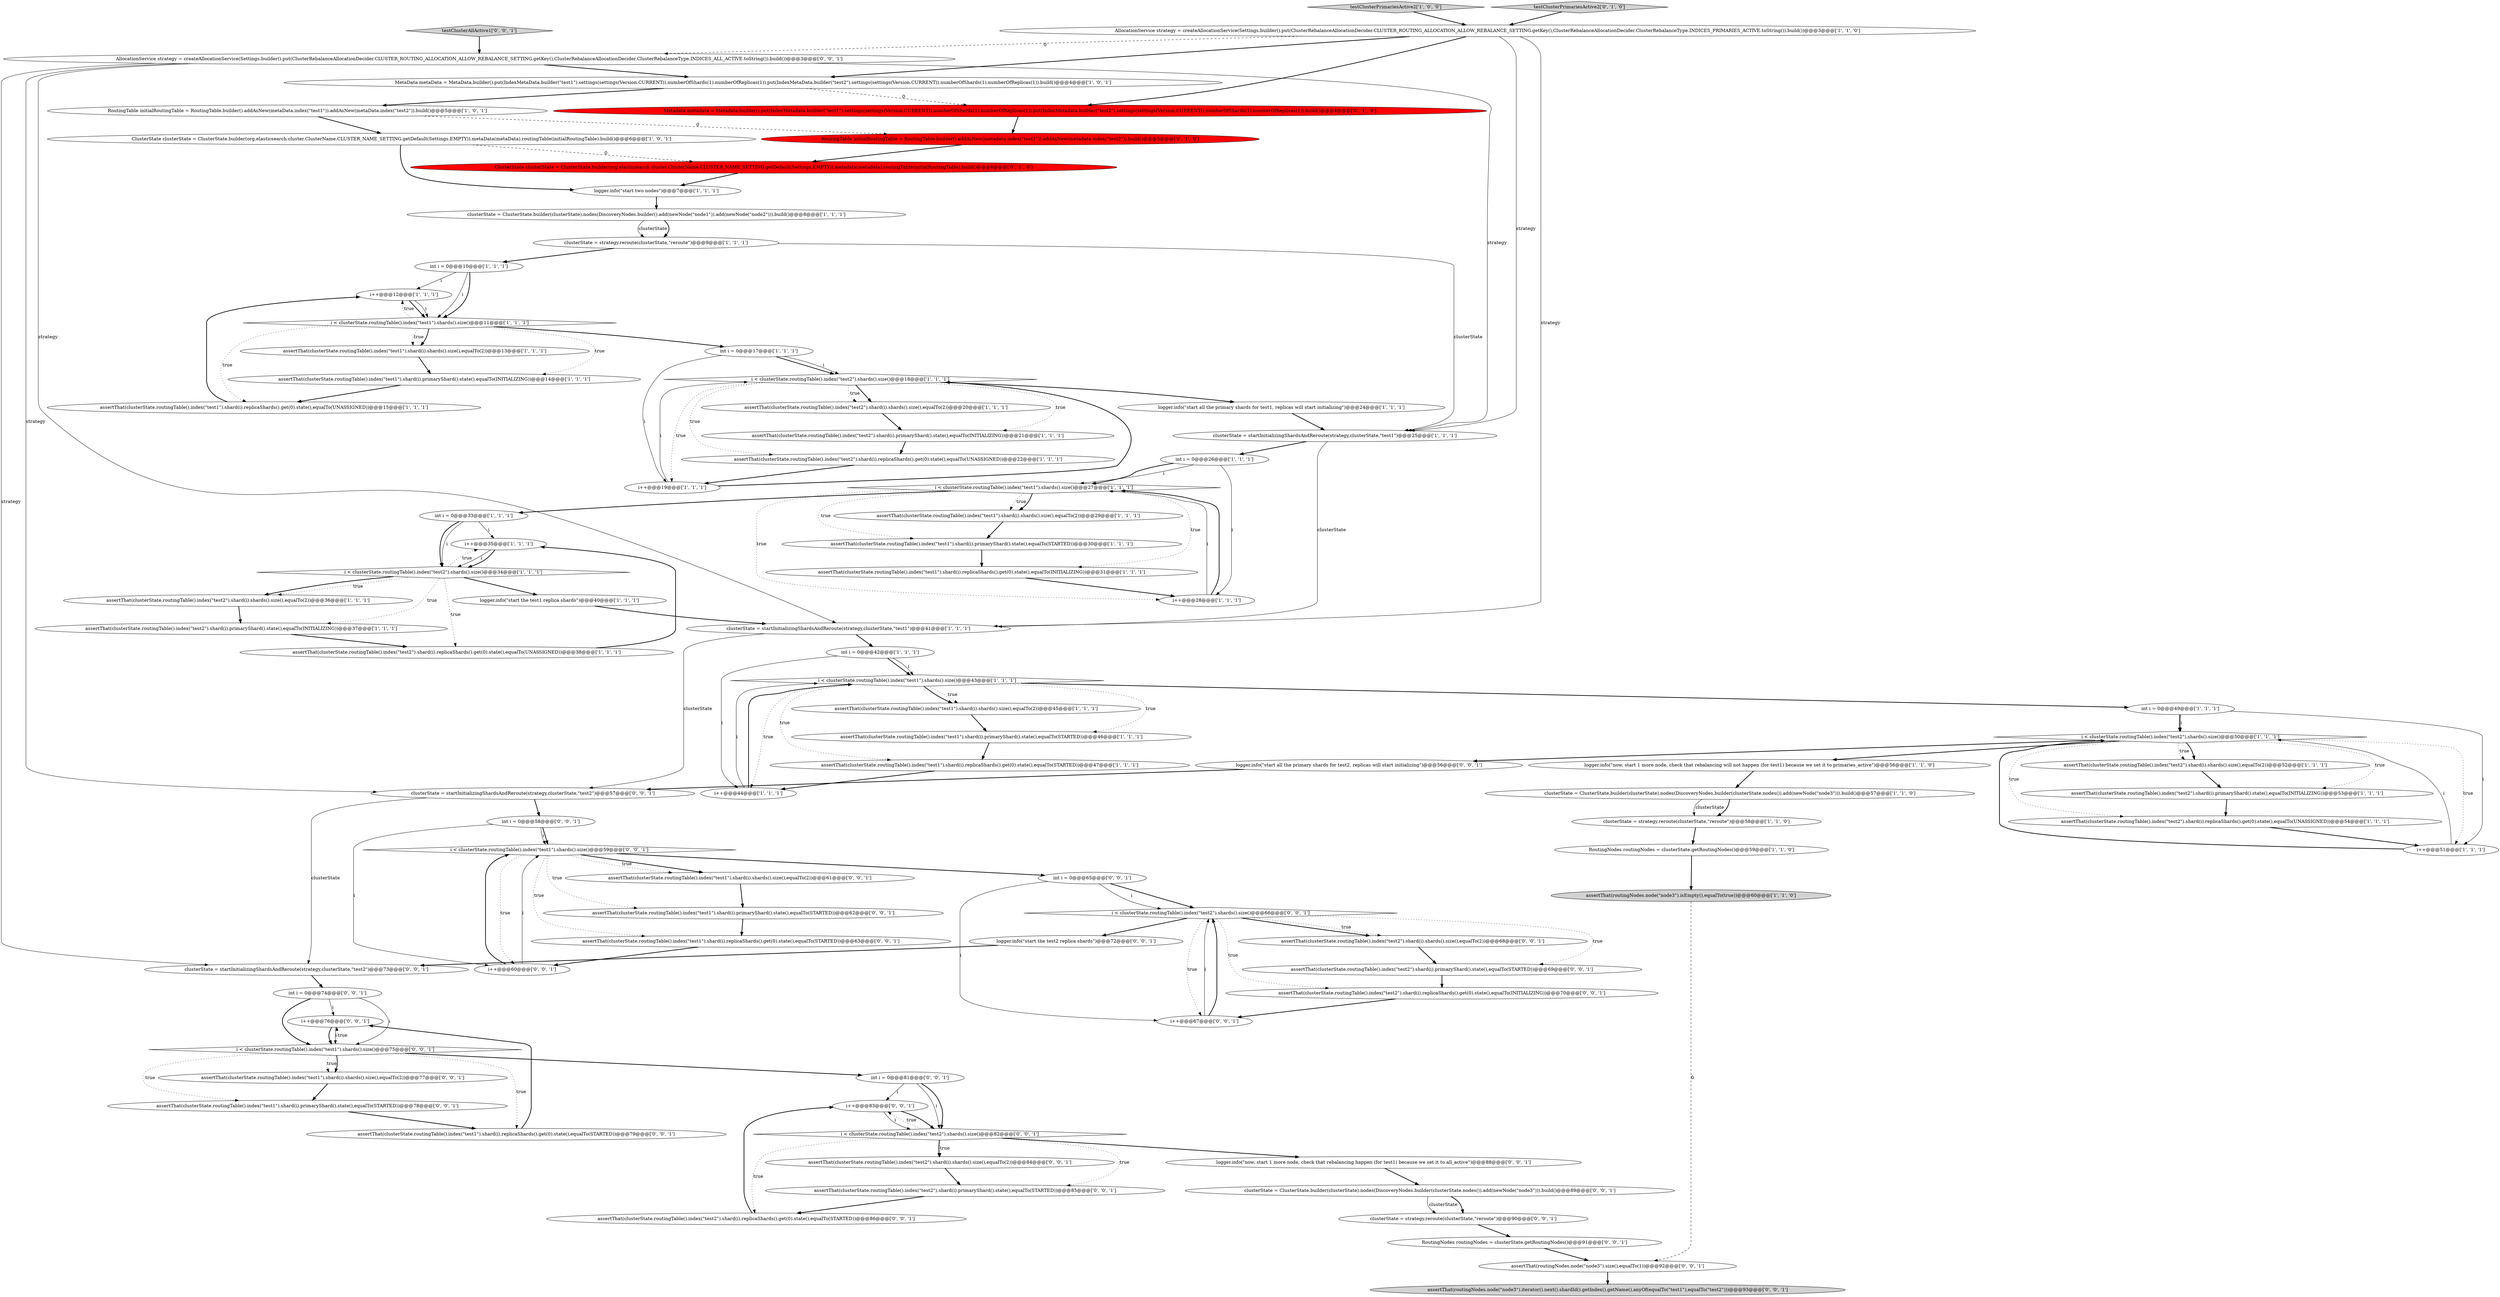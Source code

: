digraph {
53 [style = filled, label = "Metadata metadata = Metadata.builder().put(IndexMetadata.builder(\"test1\").settings(settings(Version.CURRENT)).numberOfShards(1).numberOfReplicas(1)).put(IndexMetadata.builder(\"test2\").settings(settings(Version.CURRENT)).numberOfShards(1).numberOfReplicas(1)).build()@@@4@@@['0', '1', '0']", fillcolor = red, shape = ellipse image = "AAA1AAABBB2BBB"];
92 [style = filled, label = "assertThat(routingNodes.node(\"node3\").iterator().next().shardId().getIndex().getName(),anyOf(equalTo(\"test1\"),equalTo(\"test2\")))@@@93@@@['0', '0', '1']", fillcolor = lightgray, shape = ellipse image = "AAA0AAABBB3BBB"];
11 [style = filled, label = "assertThat(clusterState.routingTable().index(\"test1\").shard(i).primaryShard().state(),equalTo(STARTED))@@@46@@@['1', '1', '1']", fillcolor = white, shape = ellipse image = "AAA0AAABBB1BBB"];
78 [style = filled, label = "assertThat(clusterState.routingTable().index(\"test1\").shard(i).primaryShard().state(),equalTo(STARTED))@@@62@@@['0', '0', '1']", fillcolor = white, shape = ellipse image = "AAA0AAABBB3BBB"];
1 [style = filled, label = "assertThat(clusterState.routingTable().index(\"test2\").shard(i).primaryShard().state(),equalTo(INITIALIZING))@@@37@@@['1', '1', '1']", fillcolor = white, shape = ellipse image = "AAA0AAABBB1BBB"];
51 [style = filled, label = "clusterState = strategy.reroute(clusterState,\"reroute\")@@@9@@@['1', '1', '1']", fillcolor = white, shape = ellipse image = "AAA0AAABBB1BBB"];
7 [style = filled, label = "assertThat(clusterState.routingTable().index(\"test1\").shard(i).replicaShards().get(0).state(),equalTo(UNASSIGNED))@@@15@@@['1', '1', '1']", fillcolor = white, shape = ellipse image = "AAA0AAABBB1BBB"];
22 [style = filled, label = "RoutingTable initialRoutingTable = RoutingTable.builder().addAsNew(metaData.index(\"test1\")).addAsNew(metaData.index(\"test2\")).build()@@@5@@@['1', '0', '1']", fillcolor = white, shape = ellipse image = "AAA0AAABBB1BBB"];
50 [style = filled, label = "logger.info(\"now, start 1 more node, check that rebalancing will not happen (for test1) because we set it to primaries_active\")@@@56@@@['1', '1', '0']", fillcolor = white, shape = ellipse image = "AAA0AAABBB1BBB"];
89 [style = filled, label = "assertThat(clusterState.routingTable().index(\"test1\").shard(i).shards().size(),equalTo(2))@@@77@@@['0', '0', '1']", fillcolor = white, shape = ellipse image = "AAA0AAABBB3BBB"];
16 [style = filled, label = "clusterState = startInitializingShardsAndReroute(strategy,clusterState,\"test1\")@@@41@@@['1', '1', '1']", fillcolor = white, shape = ellipse image = "AAA0AAABBB1BBB"];
54 [style = filled, label = "ClusterState clusterState = ClusterState.builder(org.elasticsearch.cluster.ClusterName.CLUSTER_NAME_SETTING.getDefault(Settings.EMPTY)).metadata(metadata).routingTable(initialRoutingTable).build()@@@6@@@['0', '1', '0']", fillcolor = red, shape = ellipse image = "AAA1AAABBB2BBB"];
38 [style = filled, label = "assertThat(routingNodes.node(\"node3\").isEmpty(),equalTo(true))@@@60@@@['1', '1', '0']", fillcolor = lightgray, shape = ellipse image = "AAA0AAABBB1BBB"];
69 [style = filled, label = "i < clusterState.routingTable().index(\"test2\").shards().size()@@@66@@@['0', '0', '1']", fillcolor = white, shape = diamond image = "AAA0AAABBB3BBB"];
36 [style = filled, label = "i < clusterState.routingTable().index(\"test2\").shards().size()@@@18@@@['1', '1', '1']", fillcolor = white, shape = diamond image = "AAA0AAABBB1BBB"];
13 [style = filled, label = "i++@@@35@@@['1', '1', '1']", fillcolor = white, shape = ellipse image = "AAA0AAABBB1BBB"];
72 [style = filled, label = "assertThat(clusterState.routingTable().index(\"test2\").shard(i).replicaShards().get(0).state(),equalTo(STARTED))@@@86@@@['0', '0', '1']", fillcolor = white, shape = ellipse image = "AAA0AAABBB3BBB"];
8 [style = filled, label = "assertThat(clusterState.routingTable().index(\"test1\").shard(i).primaryShard().state(),equalTo(INITIALIZING))@@@14@@@['1', '1', '1']", fillcolor = white, shape = ellipse image = "AAA0AAABBB1BBB"];
80 [style = filled, label = "assertThat(clusterState.routingTable().index(\"test2\").shard(i).shards().size(),equalTo(2))@@@68@@@['0', '0', '1']", fillcolor = white, shape = ellipse image = "AAA0AAABBB3BBB"];
31 [style = filled, label = "i < clusterState.routingTable().index(\"test1\").shards().size()@@@43@@@['1', '1', '1']", fillcolor = white, shape = diamond image = "AAA0AAABBB1BBB"];
56 [style = filled, label = "RoutingTable initialRoutingTable = RoutingTable.builder().addAsNew(metadata.index(\"test1\")).addAsNew(metadata.index(\"test2\")).build()@@@5@@@['0', '1', '0']", fillcolor = red, shape = ellipse image = "AAA1AAABBB2BBB"];
18 [style = filled, label = "logger.info(\"start all the primary shards for test1, replicas will start initializing\")@@@24@@@['1', '1', '1']", fillcolor = white, shape = ellipse image = "AAA0AAABBB1BBB"];
48 [style = filled, label = "i++@@@44@@@['1', '1', '1']", fillcolor = white, shape = ellipse image = "AAA0AAABBB1BBB"];
41 [style = filled, label = "assertThat(clusterState.routingTable().index(\"test2\").shard(i).shards().size(),equalTo(2))@@@20@@@['1', '1', '1']", fillcolor = white, shape = ellipse image = "AAA0AAABBB1BBB"];
27 [style = filled, label = "testClusterPrimariesActive2['1', '0', '0']", fillcolor = lightgray, shape = diamond image = "AAA0AAABBB1BBB"];
47 [style = filled, label = "AllocationService strategy = createAllocationService(Settings.builder().put(ClusterRebalanceAllocationDecider.CLUSTER_ROUTING_ALLOCATION_ALLOW_REBALANCE_SETTING.getKey(),ClusterRebalanceAllocationDecider.ClusterRebalanceType.INDICES_PRIMARIES_ACTIVE.toString()).build())@@@3@@@['1', '1', '0']", fillcolor = white, shape = ellipse image = "AAA0AAABBB1BBB"];
81 [style = filled, label = "assertThat(clusterState.routingTable().index(\"test1\").shard(i).replicaShards().get(0).state(),equalTo(STARTED))@@@79@@@['0', '0', '1']", fillcolor = white, shape = ellipse image = "AAA0AAABBB3BBB"];
37 [style = filled, label = "logger.info(\"start the test1 replica shards\")@@@40@@@['1', '1', '1']", fillcolor = white, shape = ellipse image = "AAA0AAABBB1BBB"];
85 [style = filled, label = "i++@@@83@@@['0', '0', '1']", fillcolor = white, shape = ellipse image = "AAA0AAABBB3BBB"];
29 [style = filled, label = "assertThat(clusterState.routingTable().index(\"test1\").shard(i).shards().size(),equalTo(2))@@@45@@@['1', '1', '1']", fillcolor = white, shape = ellipse image = "AAA0AAABBB1BBB"];
67 [style = filled, label = "logger.info(\"now, start 1 more node, check that rebalancing happen (for test1) because we set it to all_active\")@@@88@@@['0', '0', '1']", fillcolor = white, shape = ellipse image = "AAA0AAABBB3BBB"];
83 [style = filled, label = "int i = 0@@@81@@@['0', '0', '1']", fillcolor = white, shape = ellipse image = "AAA0AAABBB3BBB"];
49 [style = filled, label = "assertThat(clusterState.routingTable().index(\"test2\").shard(i).primaryShard().state(),equalTo(INITIALIZING))@@@21@@@['1', '1', '1']", fillcolor = white, shape = ellipse image = "AAA0AAABBB1BBB"];
39 [style = filled, label = "clusterState = ClusterState.builder(clusterState).nodes(DiscoveryNodes.builder().add(newNode(\"node1\")).add(newNode(\"node2\"))).build()@@@8@@@['1', '1', '1']", fillcolor = white, shape = ellipse image = "AAA0AAABBB1BBB"];
63 [style = filled, label = "clusterState = ClusterState.builder(clusterState).nodes(DiscoveryNodes.builder(clusterState.nodes()).add(newNode(\"node3\"))).build()@@@89@@@['0', '0', '1']", fillcolor = white, shape = ellipse image = "AAA0AAABBB3BBB"];
75 [style = filled, label = "i++@@@67@@@['0', '0', '1']", fillcolor = white, shape = ellipse image = "AAA0AAABBB3BBB"];
5 [style = filled, label = "i < clusterState.routingTable().index(\"test2\").shards().size()@@@50@@@['1', '1', '1']", fillcolor = white, shape = diamond image = "AAA0AAABBB1BBB"];
62 [style = filled, label = "assertThat(clusterState.routingTable().index(\"test2\").shard(i).replicaShards().get(0).state(),equalTo(INITIALIZING))@@@70@@@['0', '0', '1']", fillcolor = white, shape = ellipse image = "AAA0AAABBB3BBB"];
64 [style = filled, label = "clusterState = strategy.reroute(clusterState,\"reroute\")@@@90@@@['0', '0', '1']", fillcolor = white, shape = ellipse image = "AAA0AAABBB3BBB"];
33 [style = filled, label = "assertThat(clusterState.routingTable().index(\"test1\").shard(i).replicaShards().get(0).state(),equalTo(STARTED))@@@47@@@['1', '1', '1']", fillcolor = white, shape = ellipse image = "AAA0AAABBB1BBB"];
44 [style = filled, label = "i < clusterState.routingTable().index(\"test1\").shards().size()@@@27@@@['1', '1', '1']", fillcolor = white, shape = diamond image = "AAA0AAABBB1BBB"];
76 [style = filled, label = "i++@@@76@@@['0', '0', '1']", fillcolor = white, shape = ellipse image = "AAA0AAABBB3BBB"];
73 [style = filled, label = "int i = 0@@@58@@@['0', '0', '1']", fillcolor = white, shape = ellipse image = "AAA0AAABBB3BBB"];
21 [style = filled, label = "i++@@@12@@@['1', '1', '1']", fillcolor = white, shape = ellipse image = "AAA0AAABBB1BBB"];
79 [style = filled, label = "assertThat(clusterState.routingTable().index(\"test2\").shard(i).primaryShard().state(),equalTo(STARTED))@@@69@@@['0', '0', '1']", fillcolor = white, shape = ellipse image = "AAA0AAABBB3BBB"];
25 [style = filled, label = "RoutingNodes routingNodes = clusterState.getRoutingNodes()@@@59@@@['1', '1', '0']", fillcolor = white, shape = ellipse image = "AAA0AAABBB1BBB"];
42 [style = filled, label = "ClusterState clusterState = ClusterState.builder(org.elasticsearch.cluster.ClusterName.CLUSTER_NAME_SETTING.getDefault(Settings.EMPTY)).metaData(metaData).routingTable(initialRoutingTable).build()@@@6@@@['1', '0', '1']", fillcolor = white, shape = ellipse image = "AAA0AAABBB1BBB"];
52 [style = filled, label = "i < clusterState.routingTable().index(\"test1\").shards().size()@@@11@@@['1', '1', '1']", fillcolor = white, shape = diamond image = "AAA0AAABBB1BBB"];
24 [style = filled, label = "assertThat(clusterState.routingTable().index(\"test2\").shard(i).replicaShards().get(0).state(),equalTo(UNASSIGNED))@@@22@@@['1', '1', '1']", fillcolor = white, shape = ellipse image = "AAA0AAABBB1BBB"];
61 [style = filled, label = "testClusterAllActive1['0', '0', '1']", fillcolor = lightgray, shape = diamond image = "AAA0AAABBB3BBB"];
59 [style = filled, label = "assertThat(clusterState.routingTable().index(\"test2\").shard(i).shards().size(),equalTo(2))@@@84@@@['0', '0', '1']", fillcolor = white, shape = ellipse image = "AAA0AAABBB3BBB"];
88 [style = filled, label = "RoutingNodes routingNodes = clusterState.getRoutingNodes()@@@91@@@['0', '0', '1']", fillcolor = white, shape = ellipse image = "AAA0AAABBB3BBB"];
32 [style = filled, label = "clusterState = ClusterState.builder(clusterState).nodes(DiscoveryNodes.builder(clusterState.nodes()).add(newNode(\"node3\"))).build()@@@57@@@['1', '1', '0']", fillcolor = white, shape = ellipse image = "AAA0AAABBB1BBB"];
4 [style = filled, label = "assertThat(clusterState.routingTable().index(\"test1\").shard(i).primaryShard().state(),equalTo(STARTED))@@@30@@@['1', '1', '1']", fillcolor = white, shape = ellipse image = "AAA0AAABBB1BBB"];
84 [style = filled, label = "int i = 0@@@65@@@['0', '0', '1']", fillcolor = white, shape = ellipse image = "AAA0AAABBB3BBB"];
45 [style = filled, label = "clusterState = startInitializingShardsAndReroute(strategy,clusterState,\"test1\")@@@25@@@['1', '1', '1']", fillcolor = white, shape = ellipse image = "AAA0AAABBB1BBB"];
68 [style = filled, label = "i < clusterState.routingTable().index(\"test2\").shards().size()@@@82@@@['0', '0', '1']", fillcolor = white, shape = diamond image = "AAA0AAABBB3BBB"];
10 [style = filled, label = "assertThat(clusterState.routingTable().index(\"test2\").shard(i).primaryShard().state(),equalTo(INITIALIZING))@@@53@@@['1', '1', '1']", fillcolor = white, shape = ellipse image = "AAA0AAABBB1BBB"];
6 [style = filled, label = "i < clusterState.routingTable().index(\"test2\").shards().size()@@@34@@@['1', '1', '1']", fillcolor = white, shape = diamond image = "AAA0AAABBB1BBB"];
65 [style = filled, label = "assertThat(clusterState.routingTable().index(\"test2\").shard(i).primaryShard().state(),equalTo(STARTED))@@@85@@@['0', '0', '1']", fillcolor = white, shape = ellipse image = "AAA0AAABBB3BBB"];
12 [style = filled, label = "int i = 0@@@33@@@['1', '1', '1']", fillcolor = white, shape = ellipse image = "AAA0AAABBB1BBB"];
28 [style = filled, label = "int i = 0@@@17@@@['1', '1', '1']", fillcolor = white, shape = ellipse image = "AAA0AAABBB1BBB"];
60 [style = filled, label = "logger.info(\"start all the primary shards for test2, replicas will start initializing\")@@@56@@@['0', '0', '1']", fillcolor = white, shape = ellipse image = "AAA0AAABBB3BBB"];
35 [style = filled, label = "int i = 0@@@10@@@['1', '1', '1']", fillcolor = white, shape = ellipse image = "AAA0AAABBB1BBB"];
23 [style = filled, label = "assertThat(clusterState.routingTable().index(\"test2\").shard(i).replicaShards().get(0).state(),equalTo(UNASSIGNED))@@@38@@@['1', '1', '1']", fillcolor = white, shape = ellipse image = "AAA0AAABBB1BBB"];
87 [style = filled, label = "i < clusterState.routingTable().index(\"test1\").shards().size()@@@75@@@['0', '0', '1']", fillcolor = white, shape = diamond image = "AAA0AAABBB3BBB"];
26 [style = filled, label = "i++@@@28@@@['1', '1', '1']", fillcolor = white, shape = ellipse image = "AAA0AAABBB1BBB"];
46 [style = filled, label = "i++@@@51@@@['1', '1', '1']", fillcolor = white, shape = ellipse image = "AAA0AAABBB1BBB"];
58 [style = filled, label = "assertThat(clusterState.routingTable().index(\"test1\").shard(i).shards().size(),equalTo(2))@@@61@@@['0', '0', '1']", fillcolor = white, shape = ellipse image = "AAA0AAABBB3BBB"];
55 [style = filled, label = "testClusterPrimariesActive2['0', '1', '0']", fillcolor = lightgray, shape = diamond image = "AAA0AAABBB2BBB"];
3 [style = filled, label = "assertThat(clusterState.routingTable().index(\"test1\").shard(i).replicaShards().get(0).state(),equalTo(INITIALIZING))@@@31@@@['1', '1', '1']", fillcolor = white, shape = ellipse image = "AAA0AAABBB1BBB"];
19 [style = filled, label = "i++@@@19@@@['1', '1', '1']", fillcolor = white, shape = ellipse image = "AAA0AAABBB1BBB"];
90 [style = filled, label = "assertThat(clusterState.routingTable().index(\"test1\").shard(i).primaryShard().state(),equalTo(STARTED))@@@78@@@['0', '0', '1']", fillcolor = white, shape = ellipse image = "AAA0AAABBB3BBB"];
57 [style = filled, label = "assertThat(clusterState.routingTable().index(\"test1\").shard(i).replicaShards().get(0).state(),equalTo(STARTED))@@@63@@@['0', '0', '1']", fillcolor = white, shape = ellipse image = "AAA0AAABBB3BBB"];
66 [style = filled, label = "clusterState = startInitializingShardsAndReroute(strategy,clusterState,\"test2\")@@@73@@@['0', '0', '1']", fillcolor = white, shape = ellipse image = "AAA0AAABBB3BBB"];
74 [style = filled, label = "AllocationService strategy = createAllocationService(Settings.builder().put(ClusterRebalanceAllocationDecider.CLUSTER_ROUTING_ALLOCATION_ALLOW_REBALANCE_SETTING.getKey(),ClusterRebalanceAllocationDecider.ClusterRebalanceType.INDICES_ALL_ACTIVE.toString()).build())@@@3@@@['0', '0', '1']", fillcolor = white, shape = ellipse image = "AAA0AAABBB3BBB"];
34 [style = filled, label = "clusterState = strategy.reroute(clusterState,\"reroute\")@@@58@@@['1', '1', '0']", fillcolor = white, shape = ellipse image = "AAA0AAABBB1BBB"];
40 [style = filled, label = "int i = 0@@@26@@@['1', '1', '1']", fillcolor = white, shape = ellipse image = "AAA0AAABBB1BBB"];
20 [style = filled, label = "int i = 0@@@49@@@['1', '1', '1']", fillcolor = white, shape = ellipse image = "AAA0AAABBB1BBB"];
30 [style = filled, label = "assertThat(clusterState.routingTable().index(\"test2\").shard(i).shards().size(),equalTo(2))@@@52@@@['1', '1', '1']", fillcolor = white, shape = ellipse image = "AAA0AAABBB1BBB"];
9 [style = filled, label = "assertThat(clusterState.routingTable().index(\"test1\").shard(i).shards().size(),equalTo(2))@@@29@@@['1', '1', '1']", fillcolor = white, shape = ellipse image = "AAA0AAABBB1BBB"];
2 [style = filled, label = "logger.info(\"start two nodes\")@@@7@@@['1', '1', '1']", fillcolor = white, shape = ellipse image = "AAA0AAABBB1BBB"];
77 [style = filled, label = "logger.info(\"start the test2 replica shards\")@@@72@@@['0', '0', '1']", fillcolor = white, shape = ellipse image = "AAA0AAABBB3BBB"];
82 [style = filled, label = "i < clusterState.routingTable().index(\"test1\").shards().size()@@@59@@@['0', '0', '1']", fillcolor = white, shape = diamond image = "AAA0AAABBB3BBB"];
86 [style = filled, label = "assertThat(routingNodes.node(\"node3\").size(),equalTo(1))@@@92@@@['0', '0', '1']", fillcolor = white, shape = ellipse image = "AAA0AAABBB3BBB"];
15 [style = filled, label = "assertThat(clusterState.routingTable().index(\"test2\").shard(i).replicaShards().get(0).state(),equalTo(UNASSIGNED))@@@54@@@['1', '1', '1']", fillcolor = white, shape = ellipse image = "AAA0AAABBB1BBB"];
71 [style = filled, label = "clusterState = startInitializingShardsAndReroute(strategy,clusterState,\"test2\")@@@57@@@['0', '0', '1']", fillcolor = white, shape = ellipse image = "AAA0AAABBB3BBB"];
70 [style = filled, label = "int i = 0@@@74@@@['0', '0', '1']", fillcolor = white, shape = ellipse image = "AAA0AAABBB3BBB"];
43 [style = filled, label = "assertThat(clusterState.routingTable().index(\"test1\").shard(i).shards().size(),equalTo(2))@@@13@@@['1', '1', '1']", fillcolor = white, shape = ellipse image = "AAA0AAABBB1BBB"];
91 [style = filled, label = "i++@@@60@@@['0', '0', '1']", fillcolor = white, shape = ellipse image = "AAA0AAABBB3BBB"];
0 [style = filled, label = "assertThat(clusterState.routingTable().index(\"test2\").shard(i).shards().size(),equalTo(2))@@@36@@@['1', '1', '1']", fillcolor = white, shape = ellipse image = "AAA0AAABBB1BBB"];
17 [style = filled, label = "MetaData metaData = MetaData.builder().put(IndexMetaData.builder(\"test1\").settings(settings(Version.CURRENT)).numberOfShards(1).numberOfReplicas(1)).put(IndexMetaData.builder(\"test2\").settings(settings(Version.CURRENT)).numberOfShards(1).numberOfReplicas(1)).build()@@@4@@@['1', '0', '1']", fillcolor = white, shape = ellipse image = "AAA0AAABBB1BBB"];
14 [style = filled, label = "int i = 0@@@42@@@['1', '1', '1']", fillcolor = white, shape = ellipse image = "AAA0AAABBB1BBB"];
50->32 [style = bold, label=""];
26->44 [style = solid, label="i"];
88->86 [style = bold, label=""];
73->82 [style = bold, label=""];
45->16 [style = solid, label="clusterState"];
82->91 [style = dotted, label="true"];
55->47 [style = bold, label=""];
46->5 [style = bold, label=""];
69->75 [style = dotted, label="true"];
71->66 [style = solid, label="clusterState"];
20->46 [style = solid, label="i"];
74->16 [style = solid, label="strategy"];
6->1 [style = dotted, label="true"];
60->71 [style = bold, label=""];
19->36 [style = bold, label=""];
35->52 [style = solid, label="i"];
21->52 [style = bold, label=""];
32->34 [style = bold, label=""];
51->45 [style = solid, label="clusterState"];
69->80 [style = bold, label=""];
87->90 [style = dotted, label="true"];
68->59 [style = dotted, label="true"];
18->45 [style = bold, label=""];
74->45 [style = solid, label="strategy"];
1->23 [style = bold, label=""];
56->54 [style = bold, label=""];
91->82 [style = solid, label="i"];
87->81 [style = dotted, label="true"];
14->48 [style = solid, label="i"];
52->28 [style = bold, label=""];
49->24 [style = bold, label=""];
84->75 [style = solid, label="i"];
17->53 [style = dashed, label="0"];
39->51 [style = bold, label=""];
76->87 [style = bold, label=""];
52->8 [style = dotted, label="true"];
23->13 [style = bold, label=""];
82->58 [style = bold, label=""];
85->68 [style = bold, label=""];
36->18 [style = bold, label=""];
43->8 [style = bold, label=""];
33->48 [style = bold, label=""];
11->33 [style = bold, label=""];
16->14 [style = bold, label=""];
69->62 [style = dotted, label="true"];
40->44 [style = solid, label="i"];
5->30 [style = bold, label=""];
6->0 [style = dotted, label="true"];
31->20 [style = bold, label=""];
36->24 [style = dotted, label="true"];
44->3 [style = dotted, label="true"];
68->72 [style = dotted, label="true"];
21->52 [style = solid, label="i"];
64->88 [style = bold, label=""];
44->9 [style = dotted, label="true"];
75->69 [style = solid, label="i"];
61->74 [style = bold, label=""];
42->54 [style = dashed, label="0"];
47->53 [style = bold, label=""];
4->3 [style = bold, label=""];
31->48 [style = dotted, label="true"];
24->19 [style = bold, label=""];
42->2 [style = bold, label=""];
28->36 [style = bold, label=""];
36->41 [style = bold, label=""];
52->21 [style = dotted, label="true"];
6->13 [style = dotted, label="true"];
87->89 [style = dotted, label="true"];
35->21 [style = solid, label="i"];
83->68 [style = solid, label="i"];
32->34 [style = solid, label="clusterState"];
31->29 [style = bold, label=""];
41->49 [style = bold, label=""];
75->69 [style = bold, label=""];
44->26 [style = dotted, label="true"];
69->77 [style = bold, label=""];
83->68 [style = bold, label=""];
31->11 [style = dotted, label="true"];
51->35 [style = bold, label=""];
31->33 [style = dotted, label="true"];
44->12 [style = bold, label=""];
70->87 [style = solid, label="i"];
84->69 [style = bold, label=""];
35->52 [style = bold, label=""];
2->39 [style = bold, label=""];
80->79 [style = bold, label=""];
40->26 [style = solid, label="i"];
65->72 [style = bold, label=""];
54->2 [style = bold, label=""];
19->36 [style = solid, label="i"];
76->87 [style = solid, label="i"];
30->10 [style = bold, label=""];
53->56 [style = bold, label=""];
44->4 [style = dotted, label="true"];
5->30 [style = dotted, label="true"];
58->78 [style = bold, label=""];
27->47 [style = bold, label=""];
31->29 [style = dotted, label="true"];
37->16 [style = bold, label=""];
29->11 [style = bold, label=""];
13->6 [style = solid, label="i"];
25->38 [style = bold, label=""];
22->42 [style = bold, label=""];
48->31 [style = solid, label="i"];
47->16 [style = solid, label="strategy"];
66->70 [style = bold, label=""];
87->83 [style = bold, label=""];
68->65 [style = dotted, label="true"];
62->75 [style = bold, label=""];
5->10 [style = dotted, label="true"];
59->65 [style = bold, label=""];
3->26 [style = bold, label=""];
69->80 [style = dotted, label="true"];
36->19 [style = dotted, label="true"];
68->85 [style = dotted, label="true"];
5->15 [style = dotted, label="true"];
52->7 [style = dotted, label="true"];
48->31 [style = bold, label=""];
36->49 [style = dotted, label="true"];
6->37 [style = bold, label=""];
82->58 [style = dotted, label="true"];
77->66 [style = bold, label=""];
12->6 [style = solid, label="i"];
72->85 [style = bold, label=""];
52->43 [style = bold, label=""];
71->73 [style = bold, label=""];
26->44 [style = bold, label=""];
67->63 [style = bold, label=""];
22->56 [style = dashed, label="0"];
0->1 [style = bold, label=""];
82->57 [style = dotted, label="true"];
38->86 [style = dashed, label="0"];
14->31 [style = bold, label=""];
28->19 [style = solid, label="i"];
5->46 [style = dotted, label="true"];
47->74 [style = dashed, label="0"];
14->31 [style = solid, label="i"];
74->71 [style = solid, label="strategy"];
16->71 [style = solid, label="clusterState"];
46->5 [style = solid, label="i"];
79->62 [style = bold, label=""];
13->6 [style = bold, label=""];
44->9 [style = bold, label=""];
45->40 [style = bold, label=""];
40->44 [style = bold, label=""];
36->41 [style = dotted, label="true"];
57->91 [style = bold, label=""];
20->5 [style = solid, label="i"];
34->25 [style = bold, label=""];
10->15 [style = bold, label=""];
68->67 [style = bold, label=""];
5->60 [style = bold, label=""];
63->64 [style = bold, label=""];
52->43 [style = dotted, label="true"];
9->4 [style = bold, label=""];
28->36 [style = solid, label="i"];
63->64 [style = solid, label="clusterState"];
6->23 [style = dotted, label="true"];
39->51 [style = solid, label="clusterState"];
6->0 [style = bold, label=""];
69->79 [style = dotted, label="true"];
87->76 [style = dotted, label="true"];
83->85 [style = solid, label="i"];
17->22 [style = bold, label=""];
12->6 [style = bold, label=""];
8->7 [style = bold, label=""];
85->68 [style = solid, label="i"];
20->5 [style = bold, label=""];
86->92 [style = bold, label=""];
90->81 [style = bold, label=""];
84->69 [style = solid, label="i"];
82->78 [style = dotted, label="true"];
78->57 [style = bold, label=""];
74->17 [style = bold, label=""];
82->84 [style = bold, label=""];
47->45 [style = solid, label="strategy"];
70->87 [style = bold, label=""];
81->76 [style = bold, label=""];
12->13 [style = solid, label="i"];
68->59 [style = bold, label=""];
7->21 [style = bold, label=""];
15->46 [style = bold, label=""];
91->82 [style = bold, label=""];
89->90 [style = bold, label=""];
87->89 [style = bold, label=""];
73->82 [style = solid, label="i"];
47->17 [style = bold, label=""];
5->50 [style = bold, label=""];
74->66 [style = solid, label="strategy"];
70->76 [style = solid, label="i"];
73->91 [style = solid, label="i"];
}
